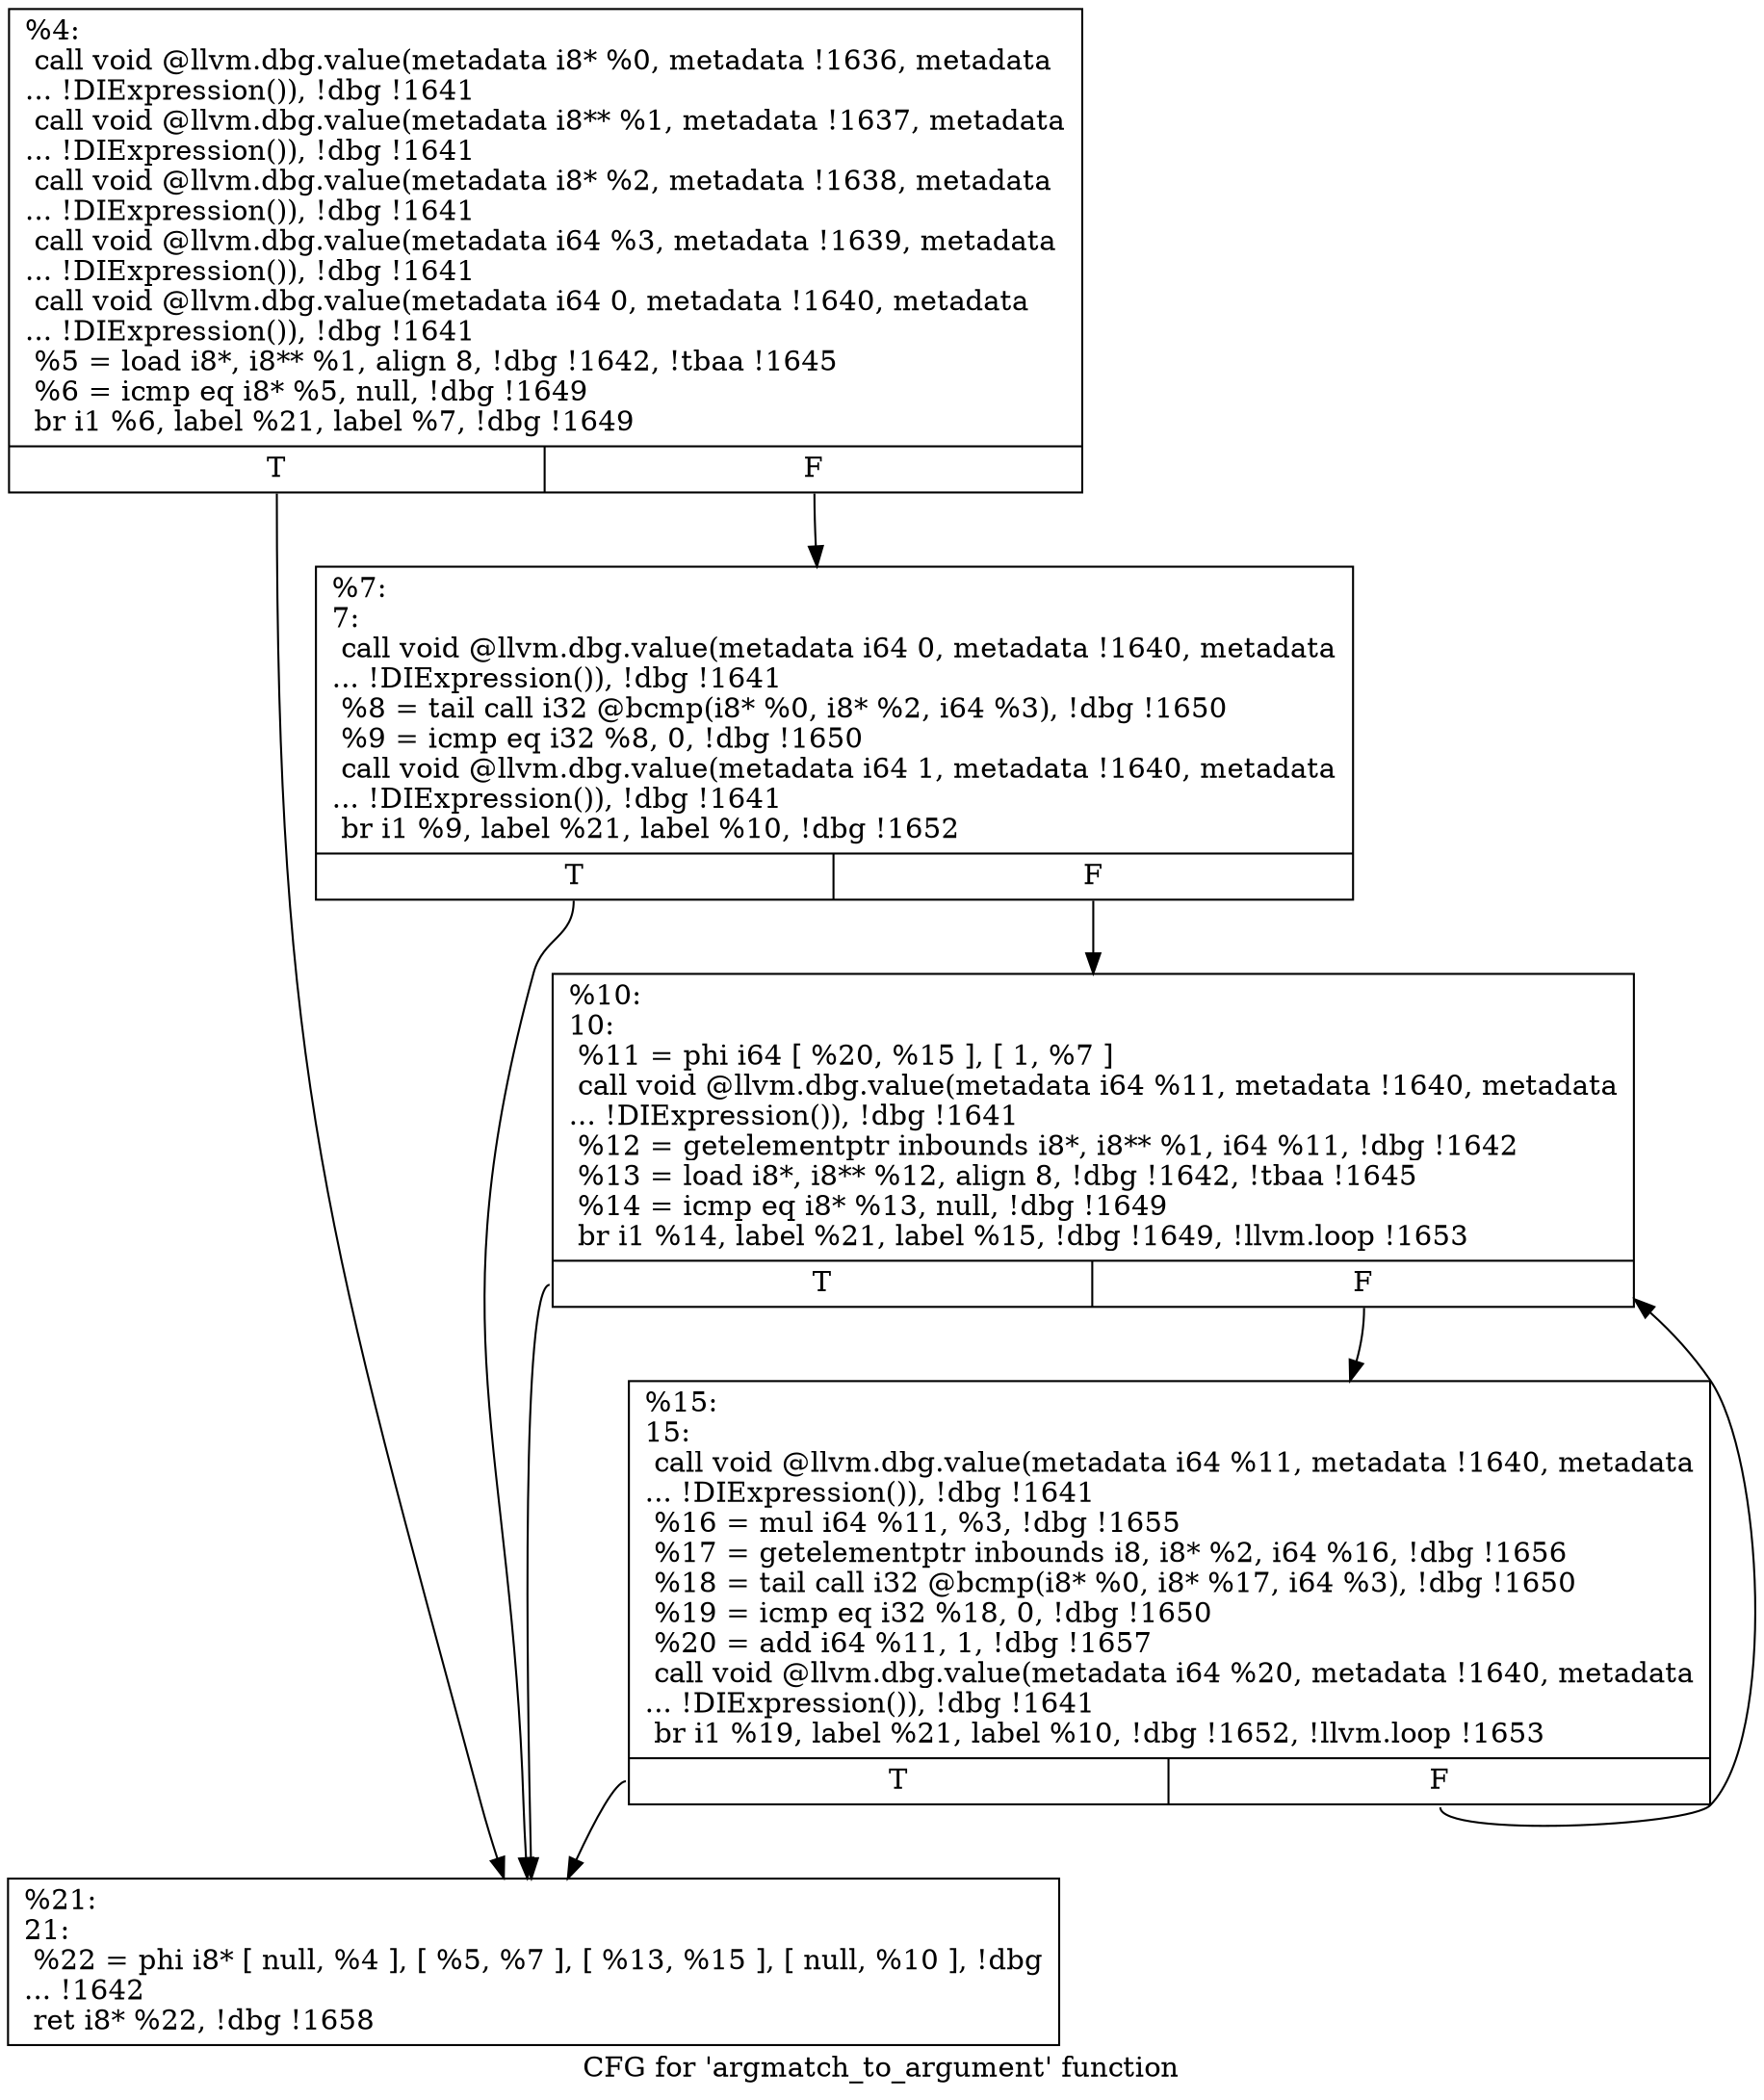 digraph "CFG for 'argmatch_to_argument' function" {
	label="CFG for 'argmatch_to_argument' function";

	Node0x13b64f0 [shape=record,label="{%4:\l  call void @llvm.dbg.value(metadata i8* %0, metadata !1636, metadata\l... !DIExpression()), !dbg !1641\l  call void @llvm.dbg.value(metadata i8** %1, metadata !1637, metadata\l... !DIExpression()), !dbg !1641\l  call void @llvm.dbg.value(metadata i8* %2, metadata !1638, metadata\l... !DIExpression()), !dbg !1641\l  call void @llvm.dbg.value(metadata i64 %3, metadata !1639, metadata\l... !DIExpression()), !dbg !1641\l  call void @llvm.dbg.value(metadata i64 0, metadata !1640, metadata\l... !DIExpression()), !dbg !1641\l  %5 = load i8*, i8** %1, align 8, !dbg !1642, !tbaa !1645\l  %6 = icmp eq i8* %5, null, !dbg !1649\l  br i1 %6, label %21, label %7, !dbg !1649\l|{<s0>T|<s1>F}}"];
	Node0x13b64f0:s0 -> Node0x13b6710;
	Node0x13b64f0:s1 -> Node0x13b6620;
	Node0x13b6620 [shape=record,label="{%7:\l7:                                                \l  call void @llvm.dbg.value(metadata i64 0, metadata !1640, metadata\l... !DIExpression()), !dbg !1641\l  %8 = tail call i32 @bcmp(i8* %0, i8* %2, i64 %3), !dbg !1650\l  %9 = icmp eq i32 %8, 0, !dbg !1650\l  call void @llvm.dbg.value(metadata i64 1, metadata !1640, metadata\l... !DIExpression()), !dbg !1641\l  br i1 %9, label %21, label %10, !dbg !1652\l|{<s0>T|<s1>F}}"];
	Node0x13b6620:s0 -> Node0x13b6710;
	Node0x13b6620:s1 -> Node0x13b6670;
	Node0x13b6670 [shape=record,label="{%10:\l10:                                               \l  %11 = phi i64 [ %20, %15 ], [ 1, %7 ]\l  call void @llvm.dbg.value(metadata i64 %11, metadata !1640, metadata\l... !DIExpression()), !dbg !1641\l  %12 = getelementptr inbounds i8*, i8** %1, i64 %11, !dbg !1642\l  %13 = load i8*, i8** %12, align 8, !dbg !1642, !tbaa !1645\l  %14 = icmp eq i8* %13, null, !dbg !1649\l  br i1 %14, label %21, label %15, !dbg !1649, !llvm.loop !1653\l|{<s0>T|<s1>F}}"];
	Node0x13b6670:s0 -> Node0x13b6710;
	Node0x13b6670:s1 -> Node0x13b66c0;
	Node0x13b66c0 [shape=record,label="{%15:\l15:                                               \l  call void @llvm.dbg.value(metadata i64 %11, metadata !1640, metadata\l... !DIExpression()), !dbg !1641\l  %16 = mul i64 %11, %3, !dbg !1655\l  %17 = getelementptr inbounds i8, i8* %2, i64 %16, !dbg !1656\l  %18 = tail call i32 @bcmp(i8* %0, i8* %17, i64 %3), !dbg !1650\l  %19 = icmp eq i32 %18, 0, !dbg !1650\l  %20 = add i64 %11, 1, !dbg !1657\l  call void @llvm.dbg.value(metadata i64 %20, metadata !1640, metadata\l... !DIExpression()), !dbg !1641\l  br i1 %19, label %21, label %10, !dbg !1652, !llvm.loop !1653\l|{<s0>T|<s1>F}}"];
	Node0x13b66c0:s0 -> Node0x13b6710;
	Node0x13b66c0:s1 -> Node0x13b6670;
	Node0x13b6710 [shape=record,label="{%21:\l21:                                               \l  %22 = phi i8* [ null, %4 ], [ %5, %7 ], [ %13, %15 ], [ null, %10 ], !dbg\l... !1642\l  ret i8* %22, !dbg !1658\l}"];
}
